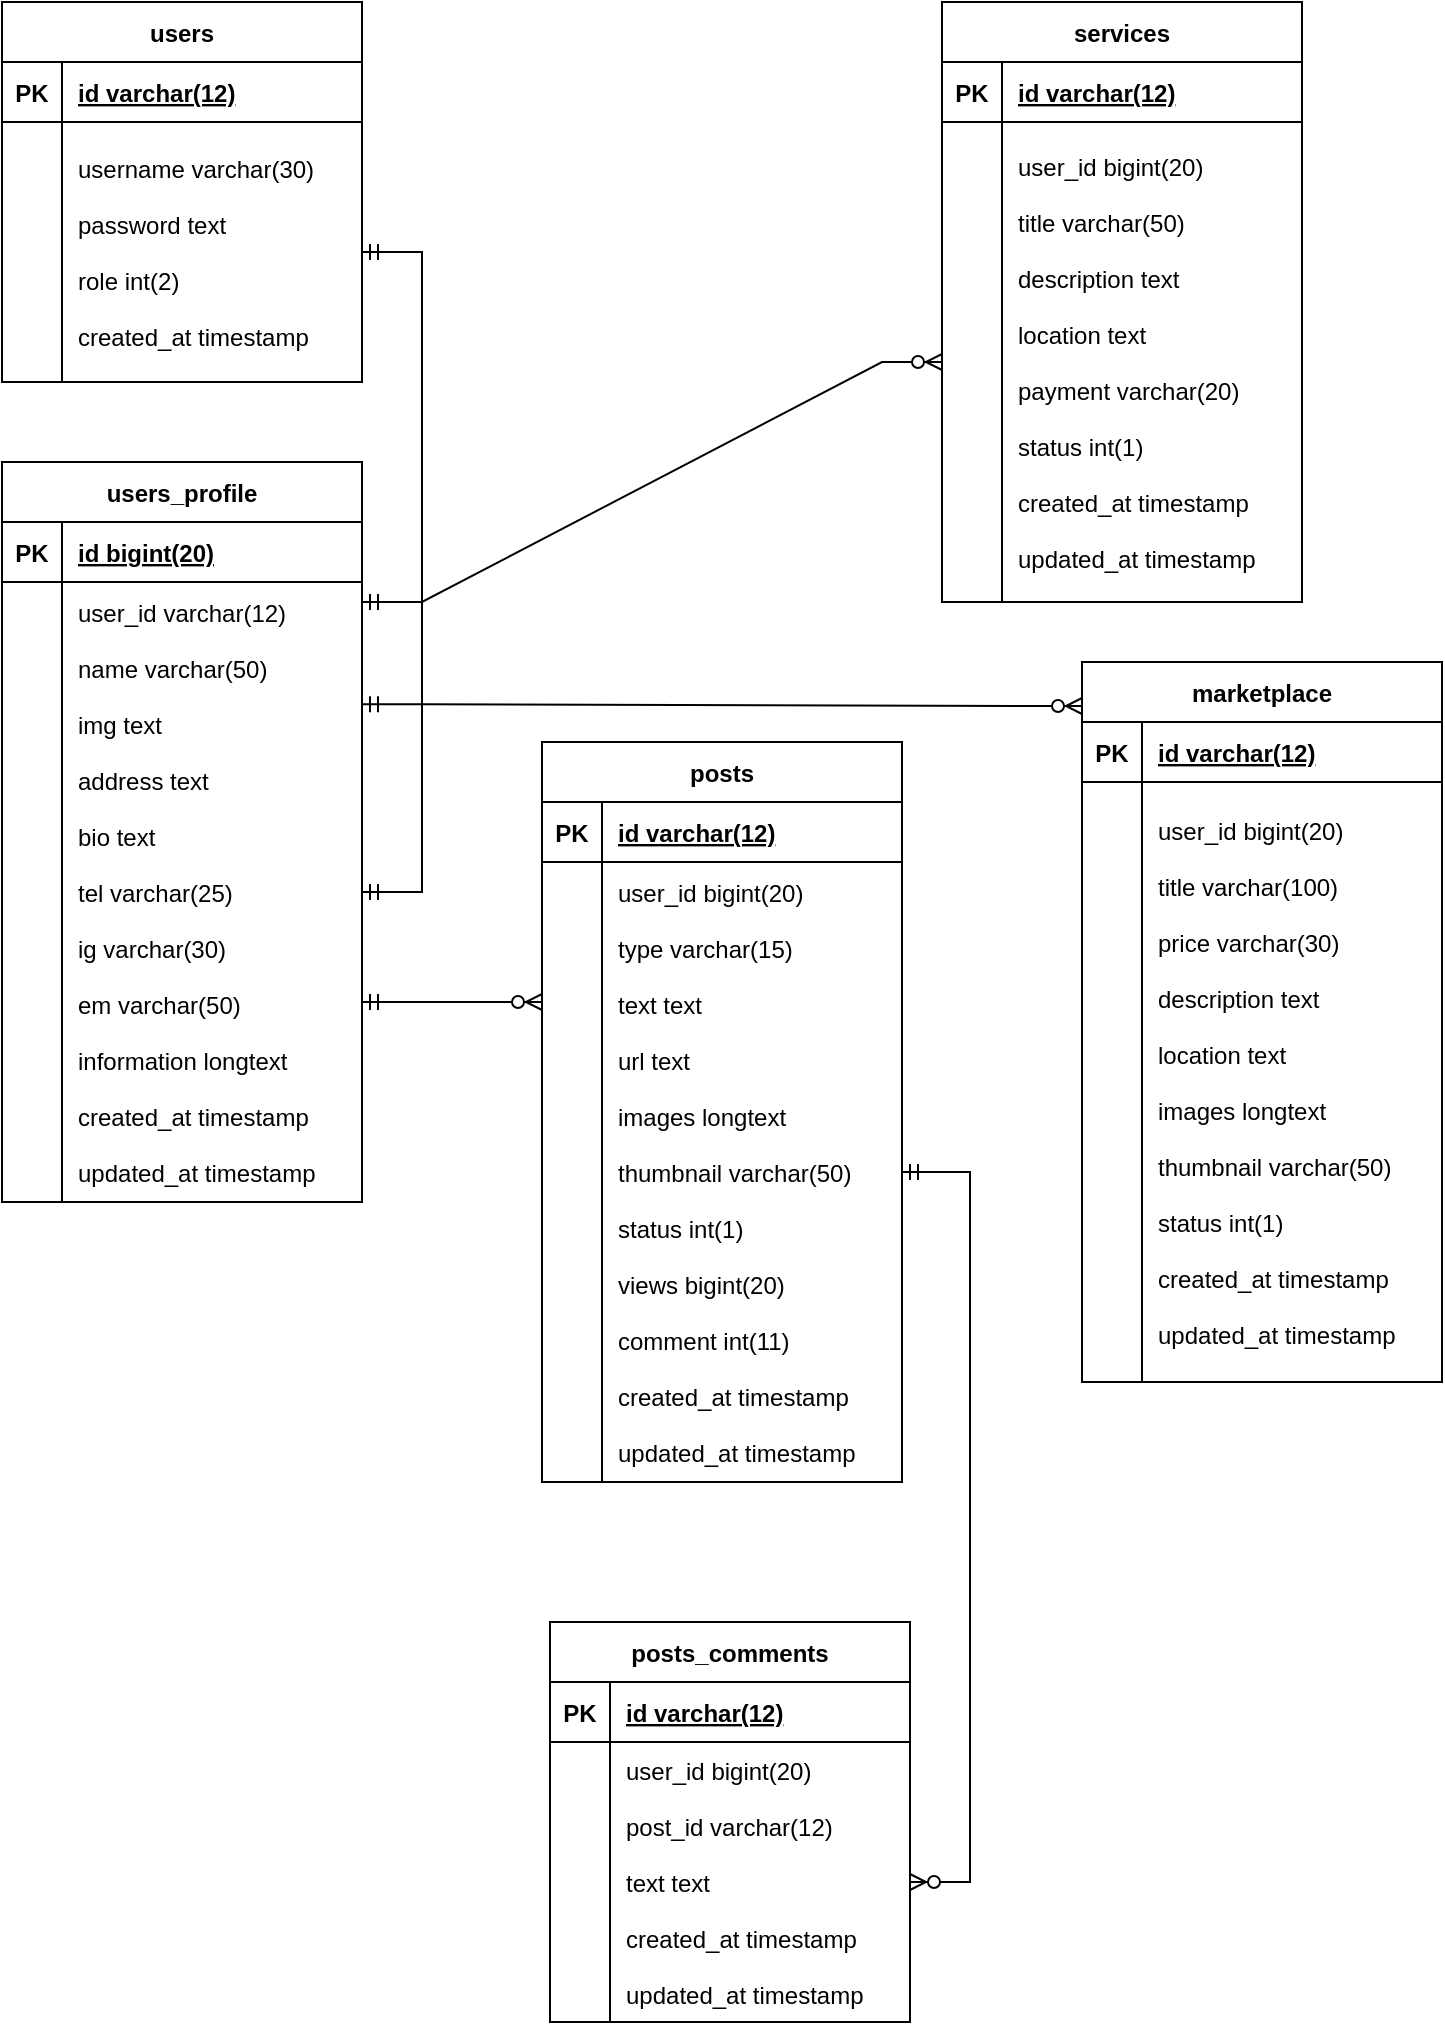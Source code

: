 <mxfile version="18.0.7" type="github">
  <diagram id="ZO3EFKfAlkieTS0eKDmI" name="Page-1">
    <mxGraphModel dx="1724" dy="926" grid="1" gridSize="10" guides="1" tooltips="1" connect="1" arrows="1" fold="1" page="1" pageScale="1" pageWidth="827" pageHeight="1169" math="0" shadow="0">
      <root>
        <mxCell id="0" />
        <mxCell id="1" parent="0" />
        <mxCell id="HfNDsVtk481CN_nXI6_j-1" value="users" style="shape=table;startSize=30;container=1;collapsible=1;childLayout=tableLayout;fixedRows=1;rowLines=0;fontStyle=1;align=center;resizeLast=1;" vertex="1" parent="1">
          <mxGeometry x="50" y="20" width="180" height="190" as="geometry" />
        </mxCell>
        <mxCell id="HfNDsVtk481CN_nXI6_j-2" value="" style="shape=tableRow;horizontal=0;startSize=0;swimlaneHead=0;swimlaneBody=0;fillColor=none;collapsible=0;dropTarget=0;points=[[0,0.5],[1,0.5]];portConstraint=eastwest;top=0;left=0;right=0;bottom=1;" vertex="1" parent="HfNDsVtk481CN_nXI6_j-1">
          <mxGeometry y="30" width="180" height="30" as="geometry" />
        </mxCell>
        <mxCell id="HfNDsVtk481CN_nXI6_j-3" value="PK" style="shape=partialRectangle;connectable=0;fillColor=none;top=0;left=0;bottom=0;right=0;fontStyle=1;overflow=hidden;" vertex="1" parent="HfNDsVtk481CN_nXI6_j-2">
          <mxGeometry width="30" height="30" as="geometry">
            <mxRectangle width="30" height="30" as="alternateBounds" />
          </mxGeometry>
        </mxCell>
        <mxCell id="HfNDsVtk481CN_nXI6_j-4" value="id varchar(12)" style="shape=partialRectangle;connectable=0;fillColor=none;top=0;left=0;bottom=0;right=0;align=left;spacingLeft=6;fontStyle=5;overflow=hidden;" vertex="1" parent="HfNDsVtk481CN_nXI6_j-2">
          <mxGeometry x="30" width="150" height="30" as="geometry">
            <mxRectangle width="150" height="30" as="alternateBounds" />
          </mxGeometry>
        </mxCell>
        <mxCell id="HfNDsVtk481CN_nXI6_j-5" value="" style="shape=tableRow;horizontal=0;startSize=0;swimlaneHead=0;swimlaneBody=0;fillColor=none;collapsible=0;dropTarget=0;points=[[0,0.5],[1,0.5]];portConstraint=eastwest;top=0;left=0;right=0;bottom=0;" vertex="1" parent="HfNDsVtk481CN_nXI6_j-1">
          <mxGeometry y="60" width="180" height="130" as="geometry" />
        </mxCell>
        <mxCell id="HfNDsVtk481CN_nXI6_j-6" value="" style="shape=partialRectangle;connectable=0;fillColor=none;top=0;left=0;bottom=0;right=0;editable=1;overflow=hidden;" vertex="1" parent="HfNDsVtk481CN_nXI6_j-5">
          <mxGeometry width="30" height="130" as="geometry">
            <mxRectangle width="30" height="130" as="alternateBounds" />
          </mxGeometry>
        </mxCell>
        <mxCell id="HfNDsVtk481CN_nXI6_j-7" value="username varchar(30)&#xa;&#xa;password text&#xa;&#xa;role int(2)&#xa;&#xa;created_at timestamp" style="shape=partialRectangle;connectable=0;fillColor=none;top=0;left=0;bottom=0;right=0;align=left;spacingLeft=6;overflow=hidden;" vertex="1" parent="HfNDsVtk481CN_nXI6_j-5">
          <mxGeometry x="30" width="150" height="130" as="geometry">
            <mxRectangle width="150" height="130" as="alternateBounds" />
          </mxGeometry>
        </mxCell>
        <mxCell id="HfNDsVtk481CN_nXI6_j-14" value="users_profile" style="shape=table;startSize=30;container=1;collapsible=1;childLayout=tableLayout;fixedRows=1;rowLines=0;fontStyle=1;align=center;resizeLast=1;" vertex="1" parent="1">
          <mxGeometry x="50" y="250" width="180" height="370" as="geometry" />
        </mxCell>
        <mxCell id="HfNDsVtk481CN_nXI6_j-15" value="" style="shape=tableRow;horizontal=0;startSize=0;swimlaneHead=0;swimlaneBody=0;fillColor=none;collapsible=0;dropTarget=0;points=[[0,0.5],[1,0.5]];portConstraint=eastwest;top=0;left=0;right=0;bottom=1;" vertex="1" parent="HfNDsVtk481CN_nXI6_j-14">
          <mxGeometry y="30" width="180" height="30" as="geometry" />
        </mxCell>
        <mxCell id="HfNDsVtk481CN_nXI6_j-16" value="PK" style="shape=partialRectangle;connectable=0;fillColor=none;top=0;left=0;bottom=0;right=0;fontStyle=1;overflow=hidden;" vertex="1" parent="HfNDsVtk481CN_nXI6_j-15">
          <mxGeometry width="30" height="30" as="geometry">
            <mxRectangle width="30" height="30" as="alternateBounds" />
          </mxGeometry>
        </mxCell>
        <mxCell id="HfNDsVtk481CN_nXI6_j-17" value="id bigint(20)" style="shape=partialRectangle;connectable=0;fillColor=none;top=0;left=0;bottom=0;right=0;align=left;spacingLeft=6;fontStyle=5;overflow=hidden;" vertex="1" parent="HfNDsVtk481CN_nXI6_j-15">
          <mxGeometry x="30" width="150" height="30" as="geometry">
            <mxRectangle width="150" height="30" as="alternateBounds" />
          </mxGeometry>
        </mxCell>
        <mxCell id="HfNDsVtk481CN_nXI6_j-18" value="" style="shape=tableRow;horizontal=0;startSize=0;swimlaneHead=0;swimlaneBody=0;fillColor=none;collapsible=0;dropTarget=0;points=[[0,0.5],[1,0.5]];portConstraint=eastwest;top=0;left=0;right=0;bottom=0;" vertex="1" parent="HfNDsVtk481CN_nXI6_j-14">
          <mxGeometry y="60" width="180" height="310" as="geometry" />
        </mxCell>
        <mxCell id="HfNDsVtk481CN_nXI6_j-19" value="" style="shape=partialRectangle;connectable=0;fillColor=none;top=0;left=0;bottom=0;right=0;editable=1;overflow=hidden;" vertex="1" parent="HfNDsVtk481CN_nXI6_j-18">
          <mxGeometry width="30" height="310" as="geometry">
            <mxRectangle width="30" height="310" as="alternateBounds" />
          </mxGeometry>
        </mxCell>
        <mxCell id="HfNDsVtk481CN_nXI6_j-20" value="user_id varchar(12)&#xa;&#xa;name varchar(50)&#xa;&#xa;img text&#xa;&#xa;address text&#xa;&#xa;bio text&#xa;&#xa;tel varchar(25)&#xa;&#xa;ig varchar(30)&#xa;&#xa;em varchar(50)&#xa;&#xa;information longtext&#xa;&#xa;created_at timestamp&#xa;&#xa;updated_at timestamp" style="shape=partialRectangle;connectable=0;fillColor=none;top=0;left=0;bottom=0;right=0;align=left;spacingLeft=6;overflow=hidden;" vertex="1" parent="HfNDsVtk481CN_nXI6_j-18">
          <mxGeometry x="30" width="150" height="310" as="geometry">
            <mxRectangle width="150" height="310" as="alternateBounds" />
          </mxGeometry>
        </mxCell>
        <mxCell id="HfNDsVtk481CN_nXI6_j-21" value="services" style="shape=table;startSize=30;container=1;collapsible=1;childLayout=tableLayout;fixedRows=1;rowLines=0;fontStyle=1;align=center;resizeLast=1;" vertex="1" parent="1">
          <mxGeometry x="520" y="20" width="180" height="300" as="geometry" />
        </mxCell>
        <mxCell id="HfNDsVtk481CN_nXI6_j-22" value="" style="shape=tableRow;horizontal=0;startSize=0;swimlaneHead=0;swimlaneBody=0;fillColor=none;collapsible=0;dropTarget=0;points=[[0,0.5],[1,0.5]];portConstraint=eastwest;top=0;left=0;right=0;bottom=1;" vertex="1" parent="HfNDsVtk481CN_nXI6_j-21">
          <mxGeometry y="30" width="180" height="30" as="geometry" />
        </mxCell>
        <mxCell id="HfNDsVtk481CN_nXI6_j-23" value="PK" style="shape=partialRectangle;connectable=0;fillColor=none;top=0;left=0;bottom=0;right=0;fontStyle=1;overflow=hidden;" vertex="1" parent="HfNDsVtk481CN_nXI6_j-22">
          <mxGeometry width="30" height="30" as="geometry">
            <mxRectangle width="30" height="30" as="alternateBounds" />
          </mxGeometry>
        </mxCell>
        <mxCell id="HfNDsVtk481CN_nXI6_j-24" value="id varchar(12)" style="shape=partialRectangle;connectable=0;fillColor=none;top=0;left=0;bottom=0;right=0;align=left;spacingLeft=6;fontStyle=5;overflow=hidden;" vertex="1" parent="HfNDsVtk481CN_nXI6_j-22">
          <mxGeometry x="30" width="150" height="30" as="geometry">
            <mxRectangle width="150" height="30" as="alternateBounds" />
          </mxGeometry>
        </mxCell>
        <mxCell id="HfNDsVtk481CN_nXI6_j-25" value="" style="shape=tableRow;horizontal=0;startSize=0;swimlaneHead=0;swimlaneBody=0;fillColor=none;collapsible=0;dropTarget=0;points=[[0,0.5],[1,0.5]];portConstraint=eastwest;top=0;left=0;right=0;bottom=0;" vertex="1" parent="HfNDsVtk481CN_nXI6_j-21">
          <mxGeometry y="60" width="180" height="240" as="geometry" />
        </mxCell>
        <mxCell id="HfNDsVtk481CN_nXI6_j-26" value="" style="shape=partialRectangle;connectable=0;fillColor=none;top=0;left=0;bottom=0;right=0;editable=1;overflow=hidden;" vertex="1" parent="HfNDsVtk481CN_nXI6_j-25">
          <mxGeometry width="30" height="240" as="geometry">
            <mxRectangle width="30" height="240" as="alternateBounds" />
          </mxGeometry>
        </mxCell>
        <mxCell id="HfNDsVtk481CN_nXI6_j-27" value="user_id bigint(20)&#xa;&#xa;title varchar(50)&#xa;&#xa;description text&#xa;&#xa;location text&#xa;&#xa;payment varchar(20)&#xa;&#xa;status int(1)&#xa;&#xa;created_at timestamp&#xa;&#xa;updated_at timestamp" style="shape=partialRectangle;connectable=0;fillColor=none;top=0;left=0;bottom=0;right=0;align=left;spacingLeft=6;overflow=hidden;" vertex="1" parent="HfNDsVtk481CN_nXI6_j-25">
          <mxGeometry x="30" width="150" height="240" as="geometry">
            <mxRectangle width="150" height="240" as="alternateBounds" />
          </mxGeometry>
        </mxCell>
        <mxCell id="HfNDsVtk481CN_nXI6_j-28" value="marketplace" style="shape=table;startSize=30;container=1;collapsible=1;childLayout=tableLayout;fixedRows=1;rowLines=0;fontStyle=1;align=center;resizeLast=1;" vertex="1" parent="1">
          <mxGeometry x="590" y="350" width="180" height="360" as="geometry" />
        </mxCell>
        <mxCell id="HfNDsVtk481CN_nXI6_j-29" value="" style="shape=tableRow;horizontal=0;startSize=0;swimlaneHead=0;swimlaneBody=0;fillColor=none;collapsible=0;dropTarget=0;points=[[0,0.5],[1,0.5]];portConstraint=eastwest;top=0;left=0;right=0;bottom=1;" vertex="1" parent="HfNDsVtk481CN_nXI6_j-28">
          <mxGeometry y="30" width="180" height="30" as="geometry" />
        </mxCell>
        <mxCell id="HfNDsVtk481CN_nXI6_j-30" value="PK" style="shape=partialRectangle;connectable=0;fillColor=none;top=0;left=0;bottom=0;right=0;fontStyle=1;overflow=hidden;" vertex="1" parent="HfNDsVtk481CN_nXI6_j-29">
          <mxGeometry width="30" height="30" as="geometry">
            <mxRectangle width="30" height="30" as="alternateBounds" />
          </mxGeometry>
        </mxCell>
        <mxCell id="HfNDsVtk481CN_nXI6_j-31" value="id varchar(12)" style="shape=partialRectangle;connectable=0;fillColor=none;top=0;left=0;bottom=0;right=0;align=left;spacingLeft=6;fontStyle=5;overflow=hidden;" vertex="1" parent="HfNDsVtk481CN_nXI6_j-29">
          <mxGeometry x="30" width="150" height="30" as="geometry">
            <mxRectangle width="150" height="30" as="alternateBounds" />
          </mxGeometry>
        </mxCell>
        <mxCell id="HfNDsVtk481CN_nXI6_j-32" value="" style="shape=tableRow;horizontal=0;startSize=0;swimlaneHead=0;swimlaneBody=0;fillColor=none;collapsible=0;dropTarget=0;points=[[0,0.5],[1,0.5]];portConstraint=eastwest;top=0;left=0;right=0;bottom=0;" vertex="1" parent="HfNDsVtk481CN_nXI6_j-28">
          <mxGeometry y="60" width="180" height="300" as="geometry" />
        </mxCell>
        <mxCell id="HfNDsVtk481CN_nXI6_j-33" value="" style="shape=partialRectangle;connectable=0;fillColor=none;top=0;left=0;bottom=0;right=0;editable=1;overflow=hidden;" vertex="1" parent="HfNDsVtk481CN_nXI6_j-32">
          <mxGeometry width="30" height="300" as="geometry">
            <mxRectangle width="30" height="300" as="alternateBounds" />
          </mxGeometry>
        </mxCell>
        <mxCell id="HfNDsVtk481CN_nXI6_j-34" value="user_id bigint(20)&#xa;&#xa;title varchar(100)&#xa;&#xa;price varchar(30)&#xa;&#xa;description text&#xa;&#xa;location text&#xa;&#xa;images longtext&#xa;&#xa;thumbnail varchar(50)&#xa;&#xa;status int(1)&#xa;&#xa;created_at timestamp&#xa;&#xa;updated_at timestamp" style="shape=partialRectangle;connectable=0;fillColor=none;top=0;left=0;bottom=0;right=0;align=left;spacingLeft=6;overflow=hidden;" vertex="1" parent="HfNDsVtk481CN_nXI6_j-32">
          <mxGeometry x="30" width="150" height="300" as="geometry">
            <mxRectangle width="150" height="300" as="alternateBounds" />
          </mxGeometry>
        </mxCell>
        <mxCell id="HfNDsVtk481CN_nXI6_j-35" value="posts" style="shape=table;startSize=30;container=1;collapsible=1;childLayout=tableLayout;fixedRows=1;rowLines=0;fontStyle=1;align=center;resizeLast=1;" vertex="1" parent="1">
          <mxGeometry x="320" y="390" width="180" height="370" as="geometry" />
        </mxCell>
        <mxCell id="HfNDsVtk481CN_nXI6_j-36" value="" style="shape=tableRow;horizontal=0;startSize=0;swimlaneHead=0;swimlaneBody=0;fillColor=none;collapsible=0;dropTarget=0;points=[[0,0.5],[1,0.5]];portConstraint=eastwest;top=0;left=0;right=0;bottom=1;" vertex="1" parent="HfNDsVtk481CN_nXI6_j-35">
          <mxGeometry y="30" width="180" height="30" as="geometry" />
        </mxCell>
        <mxCell id="HfNDsVtk481CN_nXI6_j-37" value="PK" style="shape=partialRectangle;connectable=0;fillColor=none;top=0;left=0;bottom=0;right=0;fontStyle=1;overflow=hidden;" vertex="1" parent="HfNDsVtk481CN_nXI6_j-36">
          <mxGeometry width="30" height="30" as="geometry">
            <mxRectangle width="30" height="30" as="alternateBounds" />
          </mxGeometry>
        </mxCell>
        <mxCell id="HfNDsVtk481CN_nXI6_j-38" value="id varchar(12)" style="shape=partialRectangle;connectable=0;fillColor=none;top=0;left=0;bottom=0;right=0;align=left;spacingLeft=6;fontStyle=5;overflow=hidden;" vertex="1" parent="HfNDsVtk481CN_nXI6_j-36">
          <mxGeometry x="30" width="150" height="30" as="geometry">
            <mxRectangle width="150" height="30" as="alternateBounds" />
          </mxGeometry>
        </mxCell>
        <mxCell id="HfNDsVtk481CN_nXI6_j-39" value="" style="shape=tableRow;horizontal=0;startSize=0;swimlaneHead=0;swimlaneBody=0;fillColor=none;collapsible=0;dropTarget=0;points=[[0,0.5],[1,0.5]];portConstraint=eastwest;top=0;left=0;right=0;bottom=0;" vertex="1" parent="HfNDsVtk481CN_nXI6_j-35">
          <mxGeometry y="60" width="180" height="310" as="geometry" />
        </mxCell>
        <mxCell id="HfNDsVtk481CN_nXI6_j-40" value="" style="shape=partialRectangle;connectable=0;fillColor=none;top=0;left=0;bottom=0;right=0;editable=1;overflow=hidden;" vertex="1" parent="HfNDsVtk481CN_nXI6_j-39">
          <mxGeometry width="30" height="310" as="geometry">
            <mxRectangle width="30" height="310" as="alternateBounds" />
          </mxGeometry>
        </mxCell>
        <mxCell id="HfNDsVtk481CN_nXI6_j-41" value="user_id bigint(20)&#xa;&#xa;type varchar(15)&#xa;&#xa;text text&#xa;&#xa;url text&#xa;&#xa;images longtext&#xa;&#xa;thumbnail varchar(50)&#xa;&#xa;status int(1)&#xa;&#xa;views bigint(20)&#xa;&#xa;comment int(11)&#xa;&#xa;created_at timestamp&#xa;&#xa;updated_at timestamp" style="shape=partialRectangle;connectable=0;fillColor=none;top=0;left=0;bottom=0;right=0;align=left;spacingLeft=6;overflow=hidden;" vertex="1" parent="HfNDsVtk481CN_nXI6_j-39">
          <mxGeometry x="30" width="150" height="310" as="geometry">
            <mxRectangle width="150" height="310" as="alternateBounds" />
          </mxGeometry>
        </mxCell>
        <mxCell id="HfNDsVtk481CN_nXI6_j-49" value="posts_comments" style="shape=table;startSize=30;container=1;collapsible=1;childLayout=tableLayout;fixedRows=1;rowLines=0;fontStyle=1;align=center;resizeLast=1;" vertex="1" parent="1">
          <mxGeometry x="324" y="830" width="180" height="200" as="geometry" />
        </mxCell>
        <mxCell id="HfNDsVtk481CN_nXI6_j-50" value="" style="shape=tableRow;horizontal=0;startSize=0;swimlaneHead=0;swimlaneBody=0;fillColor=none;collapsible=0;dropTarget=0;points=[[0,0.5],[1,0.5]];portConstraint=eastwest;top=0;left=0;right=0;bottom=1;" vertex="1" parent="HfNDsVtk481CN_nXI6_j-49">
          <mxGeometry y="30" width="180" height="30" as="geometry" />
        </mxCell>
        <mxCell id="HfNDsVtk481CN_nXI6_j-51" value="PK" style="shape=partialRectangle;connectable=0;fillColor=none;top=0;left=0;bottom=0;right=0;fontStyle=1;overflow=hidden;" vertex="1" parent="HfNDsVtk481CN_nXI6_j-50">
          <mxGeometry width="30" height="30" as="geometry">
            <mxRectangle width="30" height="30" as="alternateBounds" />
          </mxGeometry>
        </mxCell>
        <mxCell id="HfNDsVtk481CN_nXI6_j-52" value="id varchar(12)" style="shape=partialRectangle;connectable=0;fillColor=none;top=0;left=0;bottom=0;right=0;align=left;spacingLeft=6;fontStyle=5;overflow=hidden;" vertex="1" parent="HfNDsVtk481CN_nXI6_j-50">
          <mxGeometry x="30" width="150" height="30" as="geometry">
            <mxRectangle width="150" height="30" as="alternateBounds" />
          </mxGeometry>
        </mxCell>
        <mxCell id="HfNDsVtk481CN_nXI6_j-53" value="" style="shape=tableRow;horizontal=0;startSize=0;swimlaneHead=0;swimlaneBody=0;fillColor=none;collapsible=0;dropTarget=0;points=[[0,0.5],[1,0.5]];portConstraint=eastwest;top=0;left=0;right=0;bottom=0;" vertex="1" parent="HfNDsVtk481CN_nXI6_j-49">
          <mxGeometry y="60" width="180" height="140" as="geometry" />
        </mxCell>
        <mxCell id="HfNDsVtk481CN_nXI6_j-54" value="" style="shape=partialRectangle;connectable=0;fillColor=none;top=0;left=0;bottom=0;right=0;editable=1;overflow=hidden;" vertex="1" parent="HfNDsVtk481CN_nXI6_j-53">
          <mxGeometry width="30" height="140" as="geometry">
            <mxRectangle width="30" height="140" as="alternateBounds" />
          </mxGeometry>
        </mxCell>
        <mxCell id="HfNDsVtk481CN_nXI6_j-55" value="user_id bigint(20)&#xa;&#xa;post_id varchar(12)&#xa;&#xa;text text&#xa;&#xa;created_at timestamp&#xa;&#xa;updated_at timestamp" style="shape=partialRectangle;connectable=0;fillColor=none;top=0;left=0;bottom=0;right=0;align=left;spacingLeft=6;overflow=hidden;fontStyle=0" vertex="1" parent="HfNDsVtk481CN_nXI6_j-53">
          <mxGeometry x="30" width="150" height="140" as="geometry">
            <mxRectangle width="150" height="140" as="alternateBounds" />
          </mxGeometry>
        </mxCell>
        <mxCell id="HfNDsVtk481CN_nXI6_j-56" value="" style="edgeStyle=entityRelationEdgeStyle;fontSize=12;html=1;endArrow=ERmandOne;startArrow=ERmandOne;rounded=0;" edge="1" parent="1" source="HfNDsVtk481CN_nXI6_j-18" target="HfNDsVtk481CN_nXI6_j-5">
          <mxGeometry width="100" height="100" relative="1" as="geometry">
            <mxPoint x="45" y="490" as="sourcePoint" />
            <mxPoint x="370" y="160" as="targetPoint" />
          </mxGeometry>
        </mxCell>
        <mxCell id="HfNDsVtk481CN_nXI6_j-61" value="" style="edgeStyle=entityRelationEdgeStyle;fontSize=12;html=1;endArrow=ERzeroToMany;startArrow=ERmandOne;rounded=0;exitX=1;exitY=0.197;exitDx=0;exitDy=0;exitPerimeter=0;" edge="1" parent="1" source="HfNDsVtk481CN_nXI6_j-18">
          <mxGeometry width="100" height="100" relative="1" as="geometry">
            <mxPoint x="520" y="480" as="sourcePoint" />
            <mxPoint x="590" y="372" as="targetPoint" />
          </mxGeometry>
        </mxCell>
        <mxCell id="HfNDsVtk481CN_nXI6_j-62" value="" style="edgeStyle=entityRelationEdgeStyle;fontSize=12;html=1;endArrow=ERzeroToMany;startArrow=ERmandOne;rounded=0;exitX=1;exitY=0.197;exitDx=0;exitDy=0;exitPerimeter=0;entryX=0;entryY=0.5;entryDx=0;entryDy=0;" edge="1" parent="1" target="HfNDsVtk481CN_nXI6_j-25">
          <mxGeometry width="100" height="100" relative="1" as="geometry">
            <mxPoint x="230" y="320.0" as="sourcePoint" />
            <mxPoint x="590" y="320.93" as="targetPoint" />
          </mxGeometry>
        </mxCell>
        <mxCell id="HfNDsVtk481CN_nXI6_j-63" value="" style="edgeStyle=entityRelationEdgeStyle;fontSize=12;html=1;endArrow=ERzeroToMany;startArrow=ERmandOne;rounded=0;exitX=1;exitY=0.197;exitDx=0;exitDy=0;exitPerimeter=0;" edge="1" parent="1">
          <mxGeometry width="100" height="100" relative="1" as="geometry">
            <mxPoint x="230" y="520" as="sourcePoint" />
            <mxPoint x="320" y="520" as="targetPoint" />
          </mxGeometry>
        </mxCell>
        <mxCell id="HfNDsVtk481CN_nXI6_j-64" value="" style="edgeStyle=entityRelationEdgeStyle;fontSize=12;html=1;endArrow=ERzeroToMany;startArrow=ERmandOne;rounded=0;" edge="1" parent="1" source="HfNDsVtk481CN_nXI6_j-39" target="HfNDsVtk481CN_nXI6_j-53">
          <mxGeometry width="100" height="100" relative="1" as="geometry">
            <mxPoint x="600" y="850" as="sourcePoint" />
            <mxPoint x="700" y="750" as="targetPoint" />
          </mxGeometry>
        </mxCell>
      </root>
    </mxGraphModel>
  </diagram>
</mxfile>
